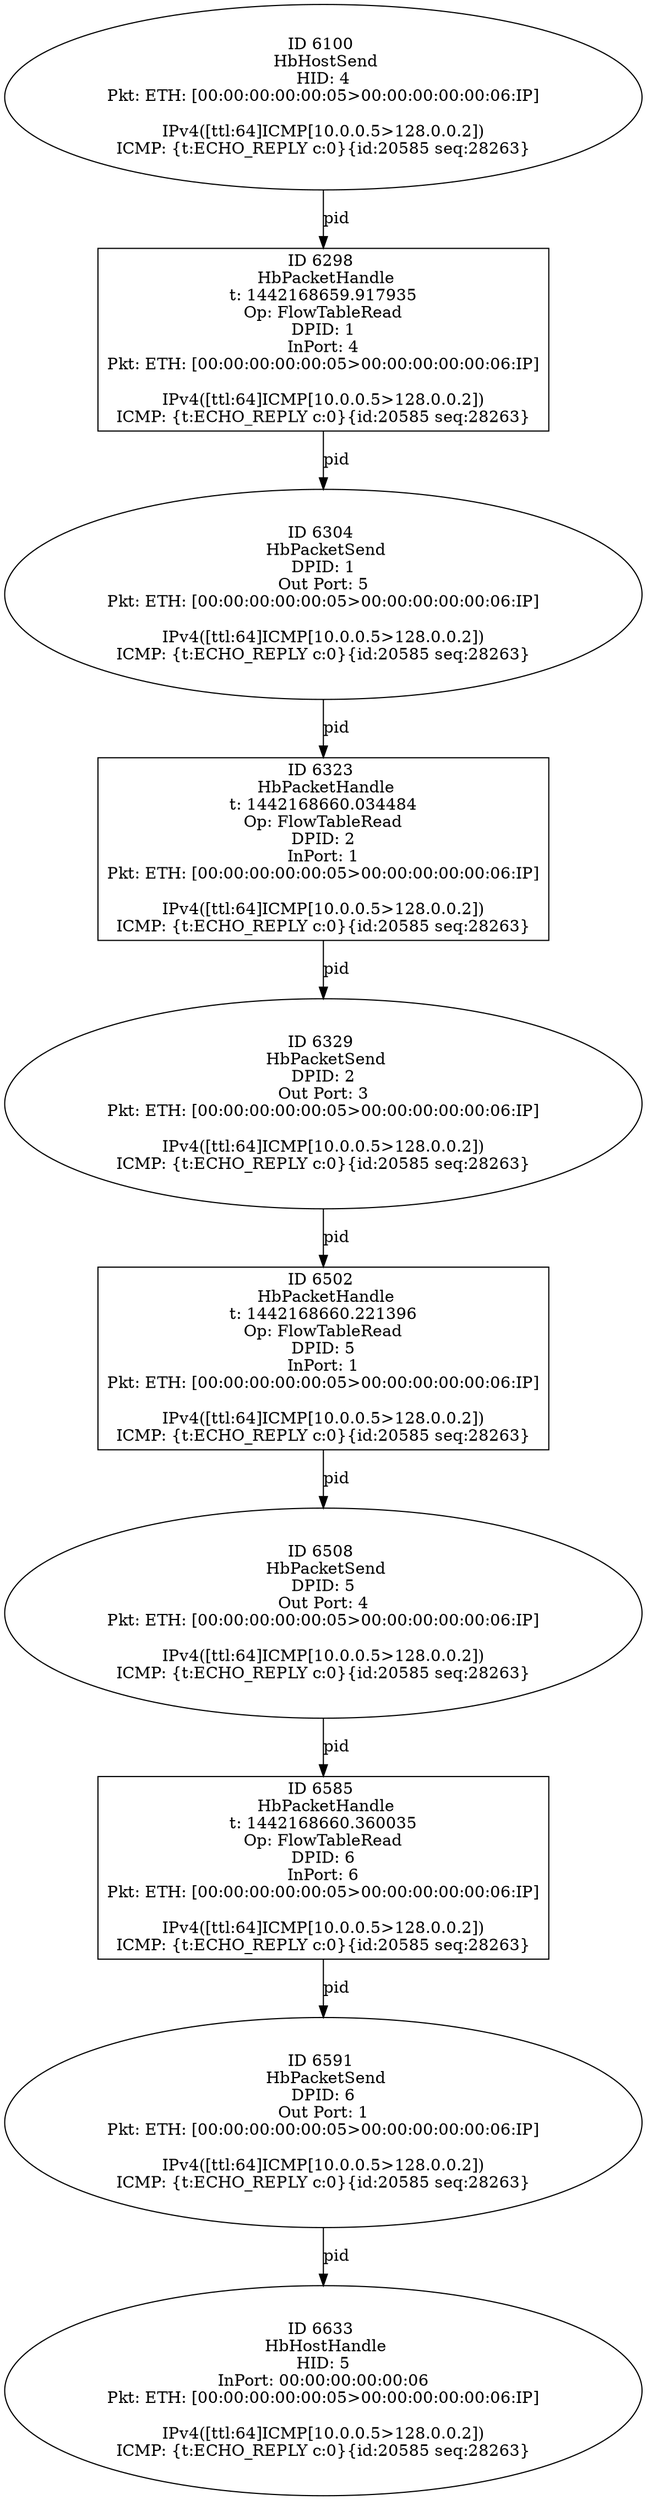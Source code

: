strict digraph G {
6304 [shape=oval, event=<hb_events.HbPacketSend object at 0x10b828710>, label="ID 6304 
 HbPacketSend
DPID: 1
Out Port: 5
Pkt: ETH: [00:00:00:00:00:05>00:00:00:00:00:06:IP]

IPv4([ttl:64]ICMP[10.0.0.5>128.0.0.2])
ICMP: {t:ECHO_REPLY c:0}{id:20585 seq:28263}"];
6502 [shape=box, event=<hb_events.HbPacketHandle object at 0x10b8d60d0>, label="ID 6502 
 HbPacketHandle
t: 1442168660.221396
Op: FlowTableRead
DPID: 5
InPort: 1
Pkt: ETH: [00:00:00:00:00:05>00:00:00:00:00:06:IP]

IPv4([ttl:64]ICMP[10.0.0.5>128.0.0.2])
ICMP: {t:ECHO_REPLY c:0}{id:20585 seq:28263}"];
6633 [shape=oval, event=<hb_events.HbHostHandle object at 0x10b93c850>, label="ID 6633 
 HbHostHandle
HID: 5
InPort: 00:00:00:00:00:06
Pkt: ETH: [00:00:00:00:00:05>00:00:00:00:00:06:IP]

IPv4([ttl:64]ICMP[10.0.0.5>128.0.0.2])
ICMP: {t:ECHO_REPLY c:0}{id:20585 seq:28263}"];
6508 [shape=oval, event=<hb_events.HbPacketSend object at 0x10b8de950>, label="ID 6508 
 HbPacketSend
DPID: 5
Out Port: 4
Pkt: ETH: [00:00:00:00:00:05>00:00:00:00:00:06:IP]

IPv4([ttl:64]ICMP[10.0.0.5>128.0.0.2])
ICMP: {t:ECHO_REPLY c:0}{id:20585 seq:28263}"];
6323 [shape=box, event=<hb_events.HbPacketHandle object at 0x10b82f7d0>, label="ID 6323 
 HbPacketHandle
t: 1442168660.034484
Op: FlowTableRead
DPID: 2
InPort: 1
Pkt: ETH: [00:00:00:00:00:05>00:00:00:00:00:06:IP]

IPv4([ttl:64]ICMP[10.0.0.5>128.0.0.2])
ICMP: {t:ECHO_REPLY c:0}{id:20585 seq:28263}"];
6100 [shape=oval, event=<hb_events.HbHostSend object at 0x10b773690>, label="ID 6100 
 HbHostSend
HID: 4
Pkt: ETH: [00:00:00:00:00:05>00:00:00:00:00:06:IP]

IPv4([ttl:64]ICMP[10.0.0.5>128.0.0.2])
ICMP: {t:ECHO_REPLY c:0}{id:20585 seq:28263}"];
6329 [shape=oval, event=<hb_events.HbPacketSend object at 0x10b83be90>, label="ID 6329 
 HbPacketSend
DPID: 2
Out Port: 3
Pkt: ETH: [00:00:00:00:00:05>00:00:00:00:00:06:IP]

IPv4([ttl:64]ICMP[10.0.0.5>128.0.0.2])
ICMP: {t:ECHO_REPLY c:0}{id:20585 seq:28263}"];
6585 [shape=box, event=<hb_events.HbPacketHandle object at 0x10b916e50>, label="ID 6585 
 HbPacketHandle
t: 1442168660.360035
Op: FlowTableRead
DPID: 6
InPort: 6
Pkt: ETH: [00:00:00:00:00:05>00:00:00:00:00:06:IP]

IPv4([ttl:64]ICMP[10.0.0.5>128.0.0.2])
ICMP: {t:ECHO_REPLY c:0}{id:20585 seq:28263}"];
6298 [shape=box, event=<hb_events.HbPacketHandle object at 0x10b828350>, label="ID 6298 
 HbPacketHandle
t: 1442168659.917935
Op: FlowTableRead
DPID: 1
InPort: 4
Pkt: ETH: [00:00:00:00:00:05>00:00:00:00:00:06:IP]

IPv4([ttl:64]ICMP[10.0.0.5>128.0.0.2])
ICMP: {t:ECHO_REPLY c:0}{id:20585 seq:28263}"];
6591 [shape=oval, event=<hb_events.HbPacketSend object at 0x10b91e090>, label="ID 6591 
 HbPacketSend
DPID: 6
Out Port: 1
Pkt: ETH: [00:00:00:00:00:05>00:00:00:00:00:06:IP]

IPv4([ttl:64]ICMP[10.0.0.5>128.0.0.2])
ICMP: {t:ECHO_REPLY c:0}{id:20585 seq:28263}"];
6304 -> 6323  [rel=pid, label=pid];
6502 -> 6508  [rel=pid, label=pid];
6508 -> 6585  [rel=pid, label=pid];
6323 -> 6329  [rel=pid, label=pid];
6100 -> 6298  [rel=pid, label=pid];
6585 -> 6591  [rel=pid, label=pid];
6329 -> 6502  [rel=pid, label=pid];
6298 -> 6304  [rel=pid, label=pid];
6591 -> 6633  [rel=pid, label=pid];
}
